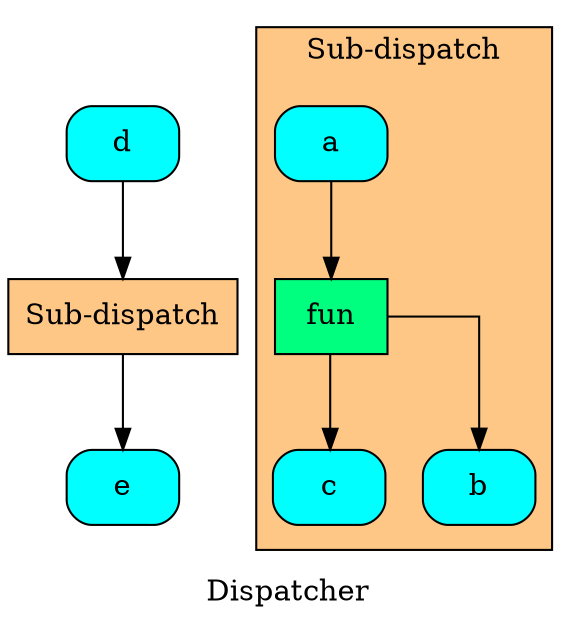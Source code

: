 digraph Dispatcher {
	graph [ratio=1]
	node [style=filled]
	splines = ortho
	label = "Dispatcher"
		"Dispatcher_-7463268218442358016" [label="{ e  }" fillcolor=cyan shape=Mrecord]
		subgraph "cluster_Dispatcher_-2936367106612120022" {
		style=filled
		fillcolor="#FF8F0F80"
		label="Sub-dispatch"
		comment="Sub-dispatch"
			"cluster_Dispatcher_-2936367106612120022_-7122603177858460539" [label="{ c  }" fillcolor=cyan shape=Mrecord]
			"cluster_Dispatcher_-2936367106612120022_-878348487762420980" [label="{ fun  }" fillcolor=springgreen shape=record]
			"cluster_Dispatcher_-2936367106612120022_-8678671152349271859" [label="{ a  }" fillcolor=cyan shape=Mrecord]
			"cluster_Dispatcher_-2936367106612120022_5198365931108737741" [label="{ b  }" fillcolor=cyan shape=Mrecord]
				"cluster_Dispatcher_-2936367106612120022_-878348487762420980" -> "cluster_Dispatcher_-2936367106612120022_5198365931108737741"
				"cluster_Dispatcher_-2936367106612120022_-878348487762420980" -> "cluster_Dispatcher_-2936367106612120022_-7122603177858460539"
				"cluster_Dispatcher_-2936367106612120022_-8678671152349271859" -> "cluster_Dispatcher_-2936367106612120022_-878348487762420980"
		}
		"Dispatcher_-2936367106612120022" [label="{ Sub-dispatch  }" fillcolor="#FF8F0F80" shape=record]
		"Dispatcher_-5279003028835121650" [label="{ d  }" fillcolor=cyan shape=Mrecord]
			"Dispatcher_-2936367106612120022" -> "Dispatcher_-7463268218442358016"
			"Dispatcher_-5279003028835121650" -> "Dispatcher_-2936367106612120022"
}